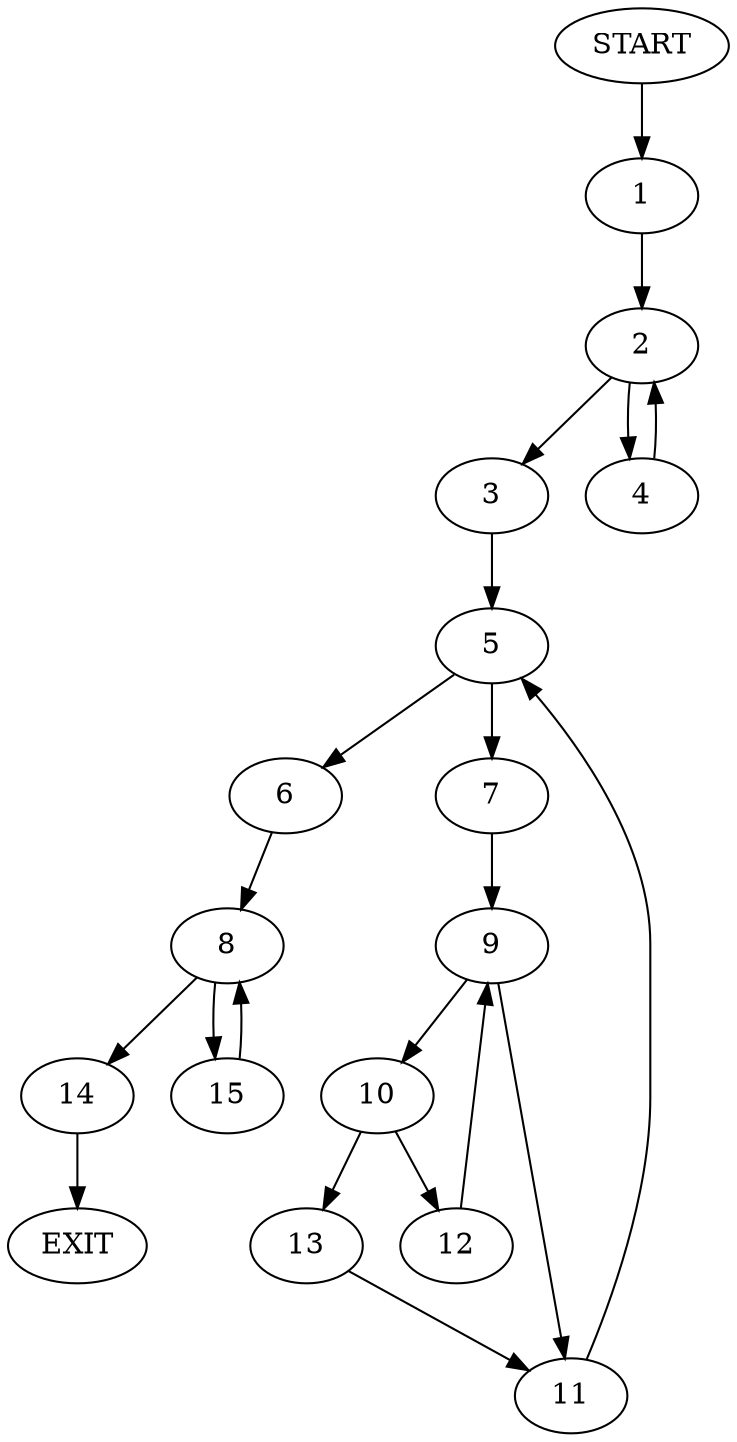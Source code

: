 digraph {
0 [label="START"]
16 [label="EXIT"]
0 -> 1
1 -> 2
2 -> 3
2 -> 4
3 -> 5
4 -> 2
5 -> 6
5 -> 7
6 -> 8
7 -> 9
9 -> 10
9 -> 11
10 -> 12
10 -> 13
11 -> 5
12 -> 9
13 -> 11
8 -> 14
8 -> 15
14 -> 16
15 -> 8
}
